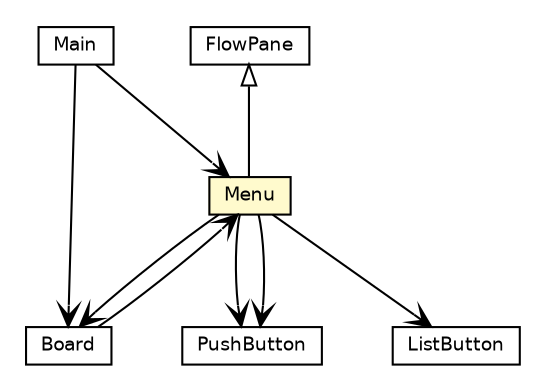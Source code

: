 #!/usr/local/bin/dot
#
# Class diagram 
# Generated by UmlGraph version 4.6 (http://www.spinellis.gr/sw/umlgraph)
#

digraph G {
	edge [fontname="Helvetica",fontsize=10,labelfontname="Helvetica",labelfontsize=10];
	node [fontname="Helvetica",fontsize=10,shape=plaintext];
	// com.googlecode.npuzzle.npuzzleui.Menu
	c1134 [label=<<table border="0" cellborder="1" cellspacing="0" cellpadding="2" port="p" bgcolor="lemonChiffon" href="./Menu.html">
		<tr><td><table border="0" cellspacing="0" cellpadding="1">
			<tr><td> Menu </td></tr>
		</table></td></tr>
		</table>>, fontname="Helvetica", fontcolor="black", fontsize=9.0];
	// com.googlecode.npuzzle.npuzzleui.Main
	c1135 [label=<<table border="0" cellborder="1" cellspacing="0" cellpadding="2" port="p" href="./Main.html">
		<tr><td><table border="0" cellspacing="0" cellpadding="1">
			<tr><td> Main </td></tr>
		</table></td></tr>
		</table>>, fontname="Helvetica", fontcolor="black", fontsize=9.0];
	// com.googlecode.npuzzle.npuzzleui.Board
	c1140 [label=<<table border="0" cellborder="1" cellspacing="0" cellpadding="2" port="p" href="./Board.html">
		<tr><td><table border="0" cellspacing="0" cellpadding="1">
			<tr><td> Board </td></tr>
		</table></td></tr>
		</table>>, fontname="Helvetica", fontcolor="black", fontsize=9.0];
	//com.googlecode.npuzzle.npuzzleui.Menu extends org.apache.pivot.wtk.FlowPane
	c1141:p -> c1134:p [dir=back,arrowtail=empty];
	// com.googlecode.npuzzle.npuzzleui.Menu NAVASSOC org.apache.pivot.wtk.PushButton
	c1134:p -> c1143:p [taillabel="", label="", headlabel="", fontname="Helvetica", fontcolor="black", fontsize=10.0, color="black", arrowhead=open];
	// com.googlecode.npuzzle.npuzzleui.Menu NAVASSOC org.apache.pivot.wtk.PushButton
	c1134:p -> c1143:p [taillabel="", label="", headlabel="", fontname="Helvetica", fontcolor="black", fontsize=10.0, color="black", arrowhead=open];
	// com.googlecode.npuzzle.npuzzleui.Menu NAVASSOC org.apache.pivot.wtk.ListButton
	c1134:p -> c1149:p [taillabel="", label="", headlabel="", fontname="Helvetica", fontcolor="black", fontsize=10.0, color="black", arrowhead=open];
	// com.googlecode.npuzzle.npuzzleui.Menu NAVASSOC com.googlecode.npuzzle.npuzzleui.Board
	c1134:p -> c1140:p [taillabel="", label="", headlabel="", fontname="Helvetica", fontcolor="black", fontsize=10.0, color="black", arrowhead=open];
	// com.googlecode.npuzzle.npuzzleui.Main NAVASSOC com.googlecode.npuzzle.npuzzleui.Board
	c1135:p -> c1140:p [taillabel="", label="", headlabel="", fontname="Helvetica", fontcolor="black", fontsize=10.0, color="black", arrowhead=open];
	// com.googlecode.npuzzle.npuzzleui.Main NAVASSOC com.googlecode.npuzzle.npuzzleui.Menu
	c1135:p -> c1134:p [taillabel="", label="", headlabel="", fontname="Helvetica", fontcolor="black", fontsize=10.0, color="black", arrowhead=open];
	// com.googlecode.npuzzle.npuzzleui.Board NAVASSOC com.googlecode.npuzzle.npuzzleui.Menu
	c1140:p -> c1134:p [taillabel="", label="", headlabel="", fontname="Helvetica", fontcolor="black", fontsize=10.0, color="black", arrowhead=open];
	// org.apache.pivot.wtk.ListButton
	c1149 [label=<<table border="0" cellborder="1" cellspacing="0" cellpadding="2" port="p">
		<tr><td><table border="0" cellspacing="0" cellpadding="1">
			<tr><td> ListButton </td></tr>
		</table></td></tr>
		</table>>, fontname="Helvetica", fontcolor="black", fontsize=9.0];
	// org.apache.pivot.wtk.FlowPane
	c1141 [label=<<table border="0" cellborder="1" cellspacing="0" cellpadding="2" port="p">
		<tr><td><table border="0" cellspacing="0" cellpadding="1">
			<tr><td> FlowPane </td></tr>
		</table></td></tr>
		</table>>, fontname="Helvetica", fontcolor="black", fontsize=9.0];
	// org.apache.pivot.wtk.PushButton
	c1143 [label=<<table border="0" cellborder="1" cellspacing="0" cellpadding="2" port="p">
		<tr><td><table border="0" cellspacing="0" cellpadding="1">
			<tr><td> PushButton </td></tr>
		</table></td></tr>
		</table>>, fontname="Helvetica", fontcolor="black", fontsize=9.0];
}

